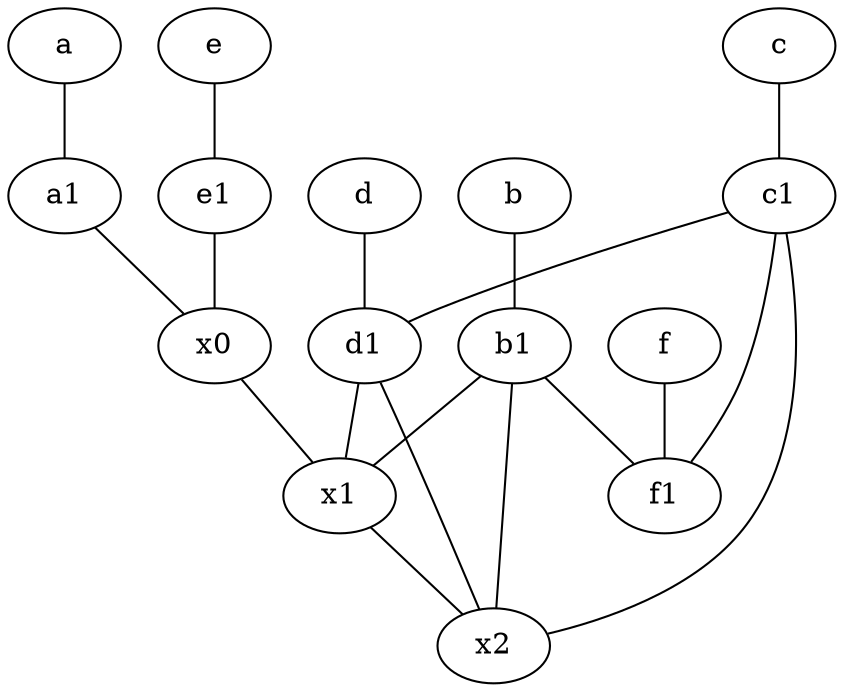 graph {
	node [labelfontsize=50]
	x2 [labelfontsize=50]
	c1 [labelfontsize=50 pos="4.5,3!"]
	a [labelfontsize=50 pos="8,2!"]
	x1 [labelfontsize=50]
	a1 [labelfontsize=50 pos="8,3!"]
	e1 [labelfontsize=50 pos="7,7!"]
	d [labelfontsize=50 pos="2,5!"]
	f1 [labelfontsize=50 pos="3,8!"]
	b [labelfontsize=50 pos="10,4!"]
	e [labelfontsize=50 pos="7,9!"]
	f [labelfontsize=50 pos="3,9!"]
	c [labelfontsize=50 pos="4.5,2!"]
	x0 [labelfontsize=50]
	d1 [labelfontsize=50 pos="3,5!"]
	b1 [labelfontsize=50 pos="9,4!"]
	a1 -- x0
	a -- a1
	b1 -- x2
	d1 -- x1
	c -- c1
	x1 -- x2
	c1 -- x2
	c1 -- d1
	b1 -- x1
	e -- e1
	x0 -- x1
	b1 -- f1
	d1 -- x2
	c1 -- f1
	d -- d1
	f -- f1
	e1 -- x0
	b -- b1
}
